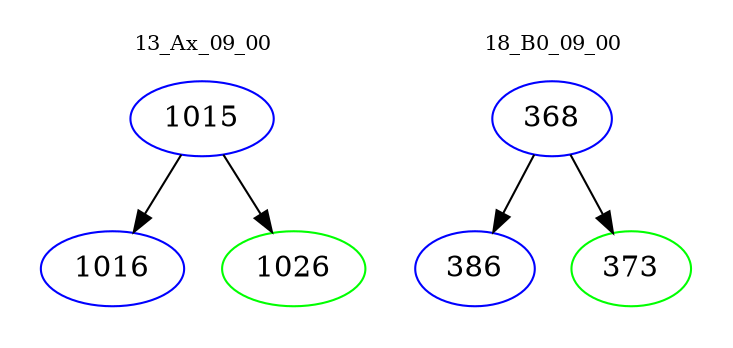 digraph{
subgraph cluster_0 {
color = white
label = "13_Ax_09_00";
fontsize=10;
T0_1015 [label="1015", color="blue"]
T0_1015 -> T0_1016 [color="black"]
T0_1016 [label="1016", color="blue"]
T0_1015 -> T0_1026 [color="black"]
T0_1026 [label="1026", color="green"]
}
subgraph cluster_1 {
color = white
label = "18_B0_09_00";
fontsize=10;
T1_368 [label="368", color="blue"]
T1_368 -> T1_386 [color="black"]
T1_386 [label="386", color="blue"]
T1_368 -> T1_373 [color="black"]
T1_373 [label="373", color="green"]
}
}
